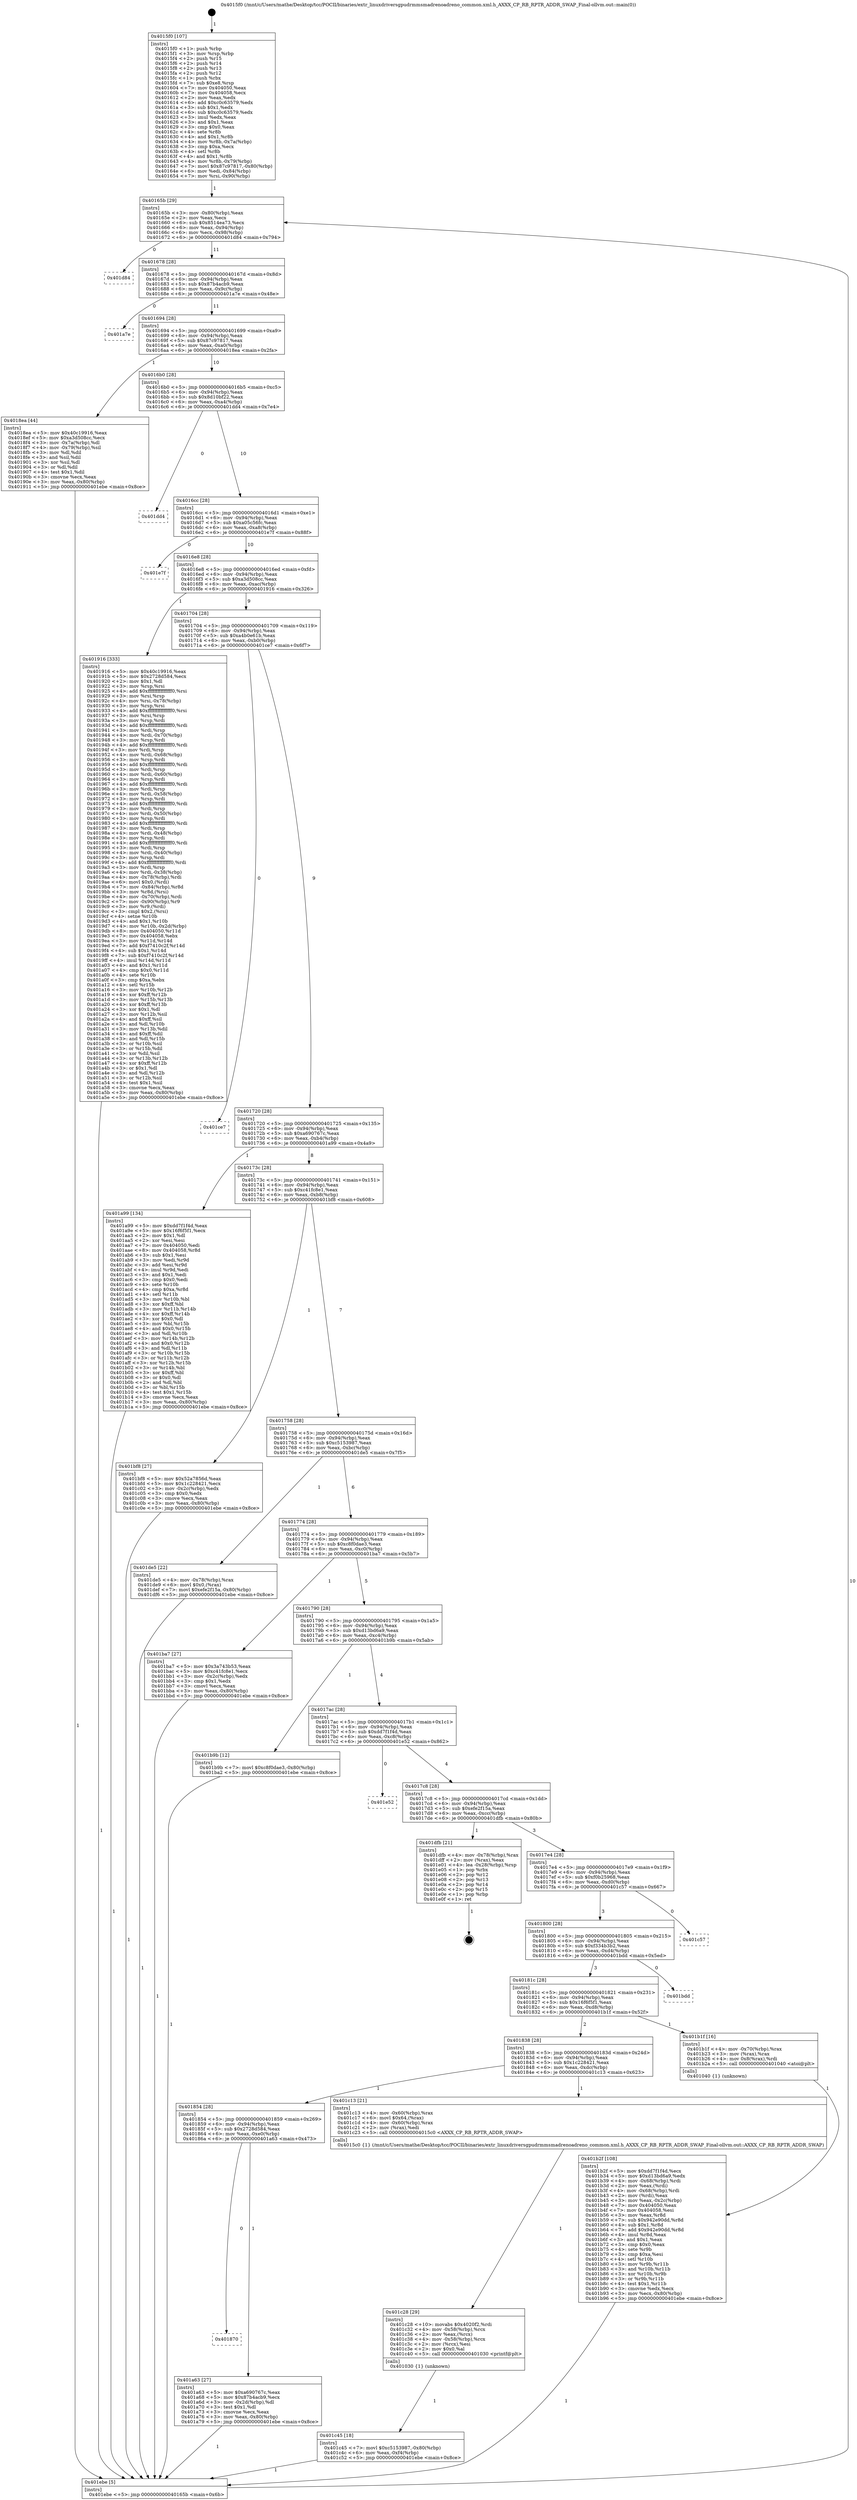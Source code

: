 digraph "0x4015f0" {
  label = "0x4015f0 (/mnt/c/Users/mathe/Desktop/tcc/POCII/binaries/extr_linuxdriversgpudrmmsmadrenoadreno_common.xml.h_AXXX_CP_RB_RPTR_ADDR_SWAP_Final-ollvm.out::main(0))"
  labelloc = "t"
  node[shape=record]

  Entry [label="",width=0.3,height=0.3,shape=circle,fillcolor=black,style=filled]
  "0x40165b" [label="{
     0x40165b [29]\l
     | [instrs]\l
     &nbsp;&nbsp;0x40165b \<+3\>: mov -0x80(%rbp),%eax\l
     &nbsp;&nbsp;0x40165e \<+2\>: mov %eax,%ecx\l
     &nbsp;&nbsp;0x401660 \<+6\>: sub $0x8514ea73,%ecx\l
     &nbsp;&nbsp;0x401666 \<+6\>: mov %eax,-0x94(%rbp)\l
     &nbsp;&nbsp;0x40166c \<+6\>: mov %ecx,-0x98(%rbp)\l
     &nbsp;&nbsp;0x401672 \<+6\>: je 0000000000401d84 \<main+0x794\>\l
  }"]
  "0x401d84" [label="{
     0x401d84\l
  }", style=dashed]
  "0x401678" [label="{
     0x401678 [28]\l
     | [instrs]\l
     &nbsp;&nbsp;0x401678 \<+5\>: jmp 000000000040167d \<main+0x8d\>\l
     &nbsp;&nbsp;0x40167d \<+6\>: mov -0x94(%rbp),%eax\l
     &nbsp;&nbsp;0x401683 \<+5\>: sub $0x87b4acb9,%eax\l
     &nbsp;&nbsp;0x401688 \<+6\>: mov %eax,-0x9c(%rbp)\l
     &nbsp;&nbsp;0x40168e \<+6\>: je 0000000000401a7e \<main+0x48e\>\l
  }"]
  Exit [label="",width=0.3,height=0.3,shape=circle,fillcolor=black,style=filled,peripheries=2]
  "0x401a7e" [label="{
     0x401a7e\l
  }", style=dashed]
  "0x401694" [label="{
     0x401694 [28]\l
     | [instrs]\l
     &nbsp;&nbsp;0x401694 \<+5\>: jmp 0000000000401699 \<main+0xa9\>\l
     &nbsp;&nbsp;0x401699 \<+6\>: mov -0x94(%rbp),%eax\l
     &nbsp;&nbsp;0x40169f \<+5\>: sub $0x87c97817,%eax\l
     &nbsp;&nbsp;0x4016a4 \<+6\>: mov %eax,-0xa0(%rbp)\l
     &nbsp;&nbsp;0x4016aa \<+6\>: je 00000000004018ea \<main+0x2fa\>\l
  }"]
  "0x401c45" [label="{
     0x401c45 [18]\l
     | [instrs]\l
     &nbsp;&nbsp;0x401c45 \<+7\>: movl $0xc5153987,-0x80(%rbp)\l
     &nbsp;&nbsp;0x401c4c \<+6\>: mov %eax,-0xf4(%rbp)\l
     &nbsp;&nbsp;0x401c52 \<+5\>: jmp 0000000000401ebe \<main+0x8ce\>\l
  }"]
  "0x4018ea" [label="{
     0x4018ea [44]\l
     | [instrs]\l
     &nbsp;&nbsp;0x4018ea \<+5\>: mov $0x40c19916,%eax\l
     &nbsp;&nbsp;0x4018ef \<+5\>: mov $0xa3d508cc,%ecx\l
     &nbsp;&nbsp;0x4018f4 \<+3\>: mov -0x7a(%rbp),%dl\l
     &nbsp;&nbsp;0x4018f7 \<+4\>: mov -0x79(%rbp),%sil\l
     &nbsp;&nbsp;0x4018fb \<+3\>: mov %dl,%dil\l
     &nbsp;&nbsp;0x4018fe \<+3\>: and %sil,%dil\l
     &nbsp;&nbsp;0x401901 \<+3\>: xor %sil,%dl\l
     &nbsp;&nbsp;0x401904 \<+3\>: or %dl,%dil\l
     &nbsp;&nbsp;0x401907 \<+4\>: test $0x1,%dil\l
     &nbsp;&nbsp;0x40190b \<+3\>: cmovne %ecx,%eax\l
     &nbsp;&nbsp;0x40190e \<+3\>: mov %eax,-0x80(%rbp)\l
     &nbsp;&nbsp;0x401911 \<+5\>: jmp 0000000000401ebe \<main+0x8ce\>\l
  }"]
  "0x4016b0" [label="{
     0x4016b0 [28]\l
     | [instrs]\l
     &nbsp;&nbsp;0x4016b0 \<+5\>: jmp 00000000004016b5 \<main+0xc5\>\l
     &nbsp;&nbsp;0x4016b5 \<+6\>: mov -0x94(%rbp),%eax\l
     &nbsp;&nbsp;0x4016bb \<+5\>: sub $0x8d10bf22,%eax\l
     &nbsp;&nbsp;0x4016c0 \<+6\>: mov %eax,-0xa4(%rbp)\l
     &nbsp;&nbsp;0x4016c6 \<+6\>: je 0000000000401dd4 \<main+0x7e4\>\l
  }"]
  "0x401ebe" [label="{
     0x401ebe [5]\l
     | [instrs]\l
     &nbsp;&nbsp;0x401ebe \<+5\>: jmp 000000000040165b \<main+0x6b\>\l
  }"]
  "0x4015f0" [label="{
     0x4015f0 [107]\l
     | [instrs]\l
     &nbsp;&nbsp;0x4015f0 \<+1\>: push %rbp\l
     &nbsp;&nbsp;0x4015f1 \<+3\>: mov %rsp,%rbp\l
     &nbsp;&nbsp;0x4015f4 \<+2\>: push %r15\l
     &nbsp;&nbsp;0x4015f6 \<+2\>: push %r14\l
     &nbsp;&nbsp;0x4015f8 \<+2\>: push %r13\l
     &nbsp;&nbsp;0x4015fa \<+2\>: push %r12\l
     &nbsp;&nbsp;0x4015fc \<+1\>: push %rbx\l
     &nbsp;&nbsp;0x4015fd \<+7\>: sub $0xe8,%rsp\l
     &nbsp;&nbsp;0x401604 \<+7\>: mov 0x404050,%eax\l
     &nbsp;&nbsp;0x40160b \<+7\>: mov 0x404058,%ecx\l
     &nbsp;&nbsp;0x401612 \<+2\>: mov %eax,%edx\l
     &nbsp;&nbsp;0x401614 \<+6\>: add $0xc0c63579,%edx\l
     &nbsp;&nbsp;0x40161a \<+3\>: sub $0x1,%edx\l
     &nbsp;&nbsp;0x40161d \<+6\>: sub $0xc0c63579,%edx\l
     &nbsp;&nbsp;0x401623 \<+3\>: imul %edx,%eax\l
     &nbsp;&nbsp;0x401626 \<+3\>: and $0x1,%eax\l
     &nbsp;&nbsp;0x401629 \<+3\>: cmp $0x0,%eax\l
     &nbsp;&nbsp;0x40162c \<+4\>: sete %r8b\l
     &nbsp;&nbsp;0x401630 \<+4\>: and $0x1,%r8b\l
     &nbsp;&nbsp;0x401634 \<+4\>: mov %r8b,-0x7a(%rbp)\l
     &nbsp;&nbsp;0x401638 \<+3\>: cmp $0xa,%ecx\l
     &nbsp;&nbsp;0x40163b \<+4\>: setl %r8b\l
     &nbsp;&nbsp;0x40163f \<+4\>: and $0x1,%r8b\l
     &nbsp;&nbsp;0x401643 \<+4\>: mov %r8b,-0x79(%rbp)\l
     &nbsp;&nbsp;0x401647 \<+7\>: movl $0x87c97817,-0x80(%rbp)\l
     &nbsp;&nbsp;0x40164e \<+6\>: mov %edi,-0x84(%rbp)\l
     &nbsp;&nbsp;0x401654 \<+7\>: mov %rsi,-0x90(%rbp)\l
  }"]
  "0x401c28" [label="{
     0x401c28 [29]\l
     | [instrs]\l
     &nbsp;&nbsp;0x401c28 \<+10\>: movabs $0x4020f2,%rdi\l
     &nbsp;&nbsp;0x401c32 \<+4\>: mov -0x58(%rbp),%rcx\l
     &nbsp;&nbsp;0x401c36 \<+2\>: mov %eax,(%rcx)\l
     &nbsp;&nbsp;0x401c38 \<+4\>: mov -0x58(%rbp),%rcx\l
     &nbsp;&nbsp;0x401c3c \<+2\>: mov (%rcx),%esi\l
     &nbsp;&nbsp;0x401c3e \<+2\>: mov $0x0,%al\l
     &nbsp;&nbsp;0x401c40 \<+5\>: call 0000000000401030 \<printf@plt\>\l
     | [calls]\l
     &nbsp;&nbsp;0x401030 \{1\} (unknown)\l
  }"]
  "0x401dd4" [label="{
     0x401dd4\l
  }", style=dashed]
  "0x4016cc" [label="{
     0x4016cc [28]\l
     | [instrs]\l
     &nbsp;&nbsp;0x4016cc \<+5\>: jmp 00000000004016d1 \<main+0xe1\>\l
     &nbsp;&nbsp;0x4016d1 \<+6\>: mov -0x94(%rbp),%eax\l
     &nbsp;&nbsp;0x4016d7 \<+5\>: sub $0xa05c56fc,%eax\l
     &nbsp;&nbsp;0x4016dc \<+6\>: mov %eax,-0xa8(%rbp)\l
     &nbsp;&nbsp;0x4016e2 \<+6\>: je 0000000000401e7f \<main+0x88f\>\l
  }"]
  "0x401b2f" [label="{
     0x401b2f [108]\l
     | [instrs]\l
     &nbsp;&nbsp;0x401b2f \<+5\>: mov $0xdd7f1f4d,%ecx\l
     &nbsp;&nbsp;0x401b34 \<+5\>: mov $0xd13bd6a9,%edx\l
     &nbsp;&nbsp;0x401b39 \<+4\>: mov -0x68(%rbp),%rdi\l
     &nbsp;&nbsp;0x401b3d \<+2\>: mov %eax,(%rdi)\l
     &nbsp;&nbsp;0x401b3f \<+4\>: mov -0x68(%rbp),%rdi\l
     &nbsp;&nbsp;0x401b43 \<+2\>: mov (%rdi),%eax\l
     &nbsp;&nbsp;0x401b45 \<+3\>: mov %eax,-0x2c(%rbp)\l
     &nbsp;&nbsp;0x401b48 \<+7\>: mov 0x404050,%eax\l
     &nbsp;&nbsp;0x401b4f \<+7\>: mov 0x404058,%esi\l
     &nbsp;&nbsp;0x401b56 \<+3\>: mov %eax,%r8d\l
     &nbsp;&nbsp;0x401b59 \<+7\>: sub $0x942e90dd,%r8d\l
     &nbsp;&nbsp;0x401b60 \<+4\>: sub $0x1,%r8d\l
     &nbsp;&nbsp;0x401b64 \<+7\>: add $0x942e90dd,%r8d\l
     &nbsp;&nbsp;0x401b6b \<+4\>: imul %r8d,%eax\l
     &nbsp;&nbsp;0x401b6f \<+3\>: and $0x1,%eax\l
     &nbsp;&nbsp;0x401b72 \<+3\>: cmp $0x0,%eax\l
     &nbsp;&nbsp;0x401b75 \<+4\>: sete %r9b\l
     &nbsp;&nbsp;0x401b79 \<+3\>: cmp $0xa,%esi\l
     &nbsp;&nbsp;0x401b7c \<+4\>: setl %r10b\l
     &nbsp;&nbsp;0x401b80 \<+3\>: mov %r9b,%r11b\l
     &nbsp;&nbsp;0x401b83 \<+3\>: and %r10b,%r11b\l
     &nbsp;&nbsp;0x401b86 \<+3\>: xor %r10b,%r9b\l
     &nbsp;&nbsp;0x401b89 \<+3\>: or %r9b,%r11b\l
     &nbsp;&nbsp;0x401b8c \<+4\>: test $0x1,%r11b\l
     &nbsp;&nbsp;0x401b90 \<+3\>: cmovne %edx,%ecx\l
     &nbsp;&nbsp;0x401b93 \<+3\>: mov %ecx,-0x80(%rbp)\l
     &nbsp;&nbsp;0x401b96 \<+5\>: jmp 0000000000401ebe \<main+0x8ce\>\l
  }"]
  "0x401e7f" [label="{
     0x401e7f\l
  }", style=dashed]
  "0x4016e8" [label="{
     0x4016e8 [28]\l
     | [instrs]\l
     &nbsp;&nbsp;0x4016e8 \<+5\>: jmp 00000000004016ed \<main+0xfd\>\l
     &nbsp;&nbsp;0x4016ed \<+6\>: mov -0x94(%rbp),%eax\l
     &nbsp;&nbsp;0x4016f3 \<+5\>: sub $0xa3d508cc,%eax\l
     &nbsp;&nbsp;0x4016f8 \<+6\>: mov %eax,-0xac(%rbp)\l
     &nbsp;&nbsp;0x4016fe \<+6\>: je 0000000000401916 \<main+0x326\>\l
  }"]
  "0x401870" [label="{
     0x401870\l
  }", style=dashed]
  "0x401916" [label="{
     0x401916 [333]\l
     | [instrs]\l
     &nbsp;&nbsp;0x401916 \<+5\>: mov $0x40c19916,%eax\l
     &nbsp;&nbsp;0x40191b \<+5\>: mov $0x2728d584,%ecx\l
     &nbsp;&nbsp;0x401920 \<+2\>: mov $0x1,%dl\l
     &nbsp;&nbsp;0x401922 \<+3\>: mov %rsp,%rsi\l
     &nbsp;&nbsp;0x401925 \<+4\>: add $0xfffffffffffffff0,%rsi\l
     &nbsp;&nbsp;0x401929 \<+3\>: mov %rsi,%rsp\l
     &nbsp;&nbsp;0x40192c \<+4\>: mov %rsi,-0x78(%rbp)\l
     &nbsp;&nbsp;0x401930 \<+3\>: mov %rsp,%rsi\l
     &nbsp;&nbsp;0x401933 \<+4\>: add $0xfffffffffffffff0,%rsi\l
     &nbsp;&nbsp;0x401937 \<+3\>: mov %rsi,%rsp\l
     &nbsp;&nbsp;0x40193a \<+3\>: mov %rsp,%rdi\l
     &nbsp;&nbsp;0x40193d \<+4\>: add $0xfffffffffffffff0,%rdi\l
     &nbsp;&nbsp;0x401941 \<+3\>: mov %rdi,%rsp\l
     &nbsp;&nbsp;0x401944 \<+4\>: mov %rdi,-0x70(%rbp)\l
     &nbsp;&nbsp;0x401948 \<+3\>: mov %rsp,%rdi\l
     &nbsp;&nbsp;0x40194b \<+4\>: add $0xfffffffffffffff0,%rdi\l
     &nbsp;&nbsp;0x40194f \<+3\>: mov %rdi,%rsp\l
     &nbsp;&nbsp;0x401952 \<+4\>: mov %rdi,-0x68(%rbp)\l
     &nbsp;&nbsp;0x401956 \<+3\>: mov %rsp,%rdi\l
     &nbsp;&nbsp;0x401959 \<+4\>: add $0xfffffffffffffff0,%rdi\l
     &nbsp;&nbsp;0x40195d \<+3\>: mov %rdi,%rsp\l
     &nbsp;&nbsp;0x401960 \<+4\>: mov %rdi,-0x60(%rbp)\l
     &nbsp;&nbsp;0x401964 \<+3\>: mov %rsp,%rdi\l
     &nbsp;&nbsp;0x401967 \<+4\>: add $0xfffffffffffffff0,%rdi\l
     &nbsp;&nbsp;0x40196b \<+3\>: mov %rdi,%rsp\l
     &nbsp;&nbsp;0x40196e \<+4\>: mov %rdi,-0x58(%rbp)\l
     &nbsp;&nbsp;0x401972 \<+3\>: mov %rsp,%rdi\l
     &nbsp;&nbsp;0x401975 \<+4\>: add $0xfffffffffffffff0,%rdi\l
     &nbsp;&nbsp;0x401979 \<+3\>: mov %rdi,%rsp\l
     &nbsp;&nbsp;0x40197c \<+4\>: mov %rdi,-0x50(%rbp)\l
     &nbsp;&nbsp;0x401980 \<+3\>: mov %rsp,%rdi\l
     &nbsp;&nbsp;0x401983 \<+4\>: add $0xfffffffffffffff0,%rdi\l
     &nbsp;&nbsp;0x401987 \<+3\>: mov %rdi,%rsp\l
     &nbsp;&nbsp;0x40198a \<+4\>: mov %rdi,-0x48(%rbp)\l
     &nbsp;&nbsp;0x40198e \<+3\>: mov %rsp,%rdi\l
     &nbsp;&nbsp;0x401991 \<+4\>: add $0xfffffffffffffff0,%rdi\l
     &nbsp;&nbsp;0x401995 \<+3\>: mov %rdi,%rsp\l
     &nbsp;&nbsp;0x401998 \<+4\>: mov %rdi,-0x40(%rbp)\l
     &nbsp;&nbsp;0x40199c \<+3\>: mov %rsp,%rdi\l
     &nbsp;&nbsp;0x40199f \<+4\>: add $0xfffffffffffffff0,%rdi\l
     &nbsp;&nbsp;0x4019a3 \<+3\>: mov %rdi,%rsp\l
     &nbsp;&nbsp;0x4019a6 \<+4\>: mov %rdi,-0x38(%rbp)\l
     &nbsp;&nbsp;0x4019aa \<+4\>: mov -0x78(%rbp),%rdi\l
     &nbsp;&nbsp;0x4019ae \<+6\>: movl $0x0,(%rdi)\l
     &nbsp;&nbsp;0x4019b4 \<+7\>: mov -0x84(%rbp),%r8d\l
     &nbsp;&nbsp;0x4019bb \<+3\>: mov %r8d,(%rsi)\l
     &nbsp;&nbsp;0x4019be \<+4\>: mov -0x70(%rbp),%rdi\l
     &nbsp;&nbsp;0x4019c2 \<+7\>: mov -0x90(%rbp),%r9\l
     &nbsp;&nbsp;0x4019c9 \<+3\>: mov %r9,(%rdi)\l
     &nbsp;&nbsp;0x4019cc \<+3\>: cmpl $0x2,(%rsi)\l
     &nbsp;&nbsp;0x4019cf \<+4\>: setne %r10b\l
     &nbsp;&nbsp;0x4019d3 \<+4\>: and $0x1,%r10b\l
     &nbsp;&nbsp;0x4019d7 \<+4\>: mov %r10b,-0x2d(%rbp)\l
     &nbsp;&nbsp;0x4019db \<+8\>: mov 0x404050,%r11d\l
     &nbsp;&nbsp;0x4019e3 \<+7\>: mov 0x404058,%ebx\l
     &nbsp;&nbsp;0x4019ea \<+3\>: mov %r11d,%r14d\l
     &nbsp;&nbsp;0x4019ed \<+7\>: add $0xf7410c2f,%r14d\l
     &nbsp;&nbsp;0x4019f4 \<+4\>: sub $0x1,%r14d\l
     &nbsp;&nbsp;0x4019f8 \<+7\>: sub $0xf7410c2f,%r14d\l
     &nbsp;&nbsp;0x4019ff \<+4\>: imul %r14d,%r11d\l
     &nbsp;&nbsp;0x401a03 \<+4\>: and $0x1,%r11d\l
     &nbsp;&nbsp;0x401a07 \<+4\>: cmp $0x0,%r11d\l
     &nbsp;&nbsp;0x401a0b \<+4\>: sete %r10b\l
     &nbsp;&nbsp;0x401a0f \<+3\>: cmp $0xa,%ebx\l
     &nbsp;&nbsp;0x401a12 \<+4\>: setl %r15b\l
     &nbsp;&nbsp;0x401a16 \<+3\>: mov %r10b,%r12b\l
     &nbsp;&nbsp;0x401a19 \<+4\>: xor $0xff,%r12b\l
     &nbsp;&nbsp;0x401a1d \<+3\>: mov %r15b,%r13b\l
     &nbsp;&nbsp;0x401a20 \<+4\>: xor $0xff,%r13b\l
     &nbsp;&nbsp;0x401a24 \<+3\>: xor $0x1,%dl\l
     &nbsp;&nbsp;0x401a27 \<+3\>: mov %r12b,%sil\l
     &nbsp;&nbsp;0x401a2a \<+4\>: and $0xff,%sil\l
     &nbsp;&nbsp;0x401a2e \<+3\>: and %dl,%r10b\l
     &nbsp;&nbsp;0x401a31 \<+3\>: mov %r13b,%dil\l
     &nbsp;&nbsp;0x401a34 \<+4\>: and $0xff,%dil\l
     &nbsp;&nbsp;0x401a38 \<+3\>: and %dl,%r15b\l
     &nbsp;&nbsp;0x401a3b \<+3\>: or %r10b,%sil\l
     &nbsp;&nbsp;0x401a3e \<+3\>: or %r15b,%dil\l
     &nbsp;&nbsp;0x401a41 \<+3\>: xor %dil,%sil\l
     &nbsp;&nbsp;0x401a44 \<+3\>: or %r13b,%r12b\l
     &nbsp;&nbsp;0x401a47 \<+4\>: xor $0xff,%r12b\l
     &nbsp;&nbsp;0x401a4b \<+3\>: or $0x1,%dl\l
     &nbsp;&nbsp;0x401a4e \<+3\>: and %dl,%r12b\l
     &nbsp;&nbsp;0x401a51 \<+3\>: or %r12b,%sil\l
     &nbsp;&nbsp;0x401a54 \<+4\>: test $0x1,%sil\l
     &nbsp;&nbsp;0x401a58 \<+3\>: cmovne %ecx,%eax\l
     &nbsp;&nbsp;0x401a5b \<+3\>: mov %eax,-0x80(%rbp)\l
     &nbsp;&nbsp;0x401a5e \<+5\>: jmp 0000000000401ebe \<main+0x8ce\>\l
  }"]
  "0x401704" [label="{
     0x401704 [28]\l
     | [instrs]\l
     &nbsp;&nbsp;0x401704 \<+5\>: jmp 0000000000401709 \<main+0x119\>\l
     &nbsp;&nbsp;0x401709 \<+6\>: mov -0x94(%rbp),%eax\l
     &nbsp;&nbsp;0x40170f \<+5\>: sub $0xa4b0e61b,%eax\l
     &nbsp;&nbsp;0x401714 \<+6\>: mov %eax,-0xb0(%rbp)\l
     &nbsp;&nbsp;0x40171a \<+6\>: je 0000000000401ce7 \<main+0x6f7\>\l
  }"]
  "0x401a63" [label="{
     0x401a63 [27]\l
     | [instrs]\l
     &nbsp;&nbsp;0x401a63 \<+5\>: mov $0xa690767c,%eax\l
     &nbsp;&nbsp;0x401a68 \<+5\>: mov $0x87b4acb9,%ecx\l
     &nbsp;&nbsp;0x401a6d \<+3\>: mov -0x2d(%rbp),%dl\l
     &nbsp;&nbsp;0x401a70 \<+3\>: test $0x1,%dl\l
     &nbsp;&nbsp;0x401a73 \<+3\>: cmovne %ecx,%eax\l
     &nbsp;&nbsp;0x401a76 \<+3\>: mov %eax,-0x80(%rbp)\l
     &nbsp;&nbsp;0x401a79 \<+5\>: jmp 0000000000401ebe \<main+0x8ce\>\l
  }"]
  "0x401854" [label="{
     0x401854 [28]\l
     | [instrs]\l
     &nbsp;&nbsp;0x401854 \<+5\>: jmp 0000000000401859 \<main+0x269\>\l
     &nbsp;&nbsp;0x401859 \<+6\>: mov -0x94(%rbp),%eax\l
     &nbsp;&nbsp;0x40185f \<+5\>: sub $0x2728d584,%eax\l
     &nbsp;&nbsp;0x401864 \<+6\>: mov %eax,-0xe0(%rbp)\l
     &nbsp;&nbsp;0x40186a \<+6\>: je 0000000000401a63 \<main+0x473\>\l
  }"]
  "0x401ce7" [label="{
     0x401ce7\l
  }", style=dashed]
  "0x401720" [label="{
     0x401720 [28]\l
     | [instrs]\l
     &nbsp;&nbsp;0x401720 \<+5\>: jmp 0000000000401725 \<main+0x135\>\l
     &nbsp;&nbsp;0x401725 \<+6\>: mov -0x94(%rbp),%eax\l
     &nbsp;&nbsp;0x40172b \<+5\>: sub $0xa690767c,%eax\l
     &nbsp;&nbsp;0x401730 \<+6\>: mov %eax,-0xb4(%rbp)\l
     &nbsp;&nbsp;0x401736 \<+6\>: je 0000000000401a99 \<main+0x4a9\>\l
  }"]
  "0x401c13" [label="{
     0x401c13 [21]\l
     | [instrs]\l
     &nbsp;&nbsp;0x401c13 \<+4\>: mov -0x60(%rbp),%rax\l
     &nbsp;&nbsp;0x401c17 \<+6\>: movl $0x64,(%rax)\l
     &nbsp;&nbsp;0x401c1d \<+4\>: mov -0x60(%rbp),%rax\l
     &nbsp;&nbsp;0x401c21 \<+2\>: mov (%rax),%edi\l
     &nbsp;&nbsp;0x401c23 \<+5\>: call 00000000004015c0 \<AXXX_CP_RB_RPTR_ADDR_SWAP\>\l
     | [calls]\l
     &nbsp;&nbsp;0x4015c0 \{1\} (/mnt/c/Users/mathe/Desktop/tcc/POCII/binaries/extr_linuxdriversgpudrmmsmadrenoadreno_common.xml.h_AXXX_CP_RB_RPTR_ADDR_SWAP_Final-ollvm.out::AXXX_CP_RB_RPTR_ADDR_SWAP)\l
  }"]
  "0x401a99" [label="{
     0x401a99 [134]\l
     | [instrs]\l
     &nbsp;&nbsp;0x401a99 \<+5\>: mov $0xdd7f1f4d,%eax\l
     &nbsp;&nbsp;0x401a9e \<+5\>: mov $0x16f6f5f1,%ecx\l
     &nbsp;&nbsp;0x401aa3 \<+2\>: mov $0x1,%dl\l
     &nbsp;&nbsp;0x401aa5 \<+2\>: xor %esi,%esi\l
     &nbsp;&nbsp;0x401aa7 \<+7\>: mov 0x404050,%edi\l
     &nbsp;&nbsp;0x401aae \<+8\>: mov 0x404058,%r8d\l
     &nbsp;&nbsp;0x401ab6 \<+3\>: sub $0x1,%esi\l
     &nbsp;&nbsp;0x401ab9 \<+3\>: mov %edi,%r9d\l
     &nbsp;&nbsp;0x401abc \<+3\>: add %esi,%r9d\l
     &nbsp;&nbsp;0x401abf \<+4\>: imul %r9d,%edi\l
     &nbsp;&nbsp;0x401ac3 \<+3\>: and $0x1,%edi\l
     &nbsp;&nbsp;0x401ac6 \<+3\>: cmp $0x0,%edi\l
     &nbsp;&nbsp;0x401ac9 \<+4\>: sete %r10b\l
     &nbsp;&nbsp;0x401acd \<+4\>: cmp $0xa,%r8d\l
     &nbsp;&nbsp;0x401ad1 \<+4\>: setl %r11b\l
     &nbsp;&nbsp;0x401ad5 \<+3\>: mov %r10b,%bl\l
     &nbsp;&nbsp;0x401ad8 \<+3\>: xor $0xff,%bl\l
     &nbsp;&nbsp;0x401adb \<+3\>: mov %r11b,%r14b\l
     &nbsp;&nbsp;0x401ade \<+4\>: xor $0xff,%r14b\l
     &nbsp;&nbsp;0x401ae2 \<+3\>: xor $0x0,%dl\l
     &nbsp;&nbsp;0x401ae5 \<+3\>: mov %bl,%r15b\l
     &nbsp;&nbsp;0x401ae8 \<+4\>: and $0x0,%r15b\l
     &nbsp;&nbsp;0x401aec \<+3\>: and %dl,%r10b\l
     &nbsp;&nbsp;0x401aef \<+3\>: mov %r14b,%r12b\l
     &nbsp;&nbsp;0x401af2 \<+4\>: and $0x0,%r12b\l
     &nbsp;&nbsp;0x401af6 \<+3\>: and %dl,%r11b\l
     &nbsp;&nbsp;0x401af9 \<+3\>: or %r10b,%r15b\l
     &nbsp;&nbsp;0x401afc \<+3\>: or %r11b,%r12b\l
     &nbsp;&nbsp;0x401aff \<+3\>: xor %r12b,%r15b\l
     &nbsp;&nbsp;0x401b02 \<+3\>: or %r14b,%bl\l
     &nbsp;&nbsp;0x401b05 \<+3\>: xor $0xff,%bl\l
     &nbsp;&nbsp;0x401b08 \<+3\>: or $0x0,%dl\l
     &nbsp;&nbsp;0x401b0b \<+2\>: and %dl,%bl\l
     &nbsp;&nbsp;0x401b0d \<+3\>: or %bl,%r15b\l
     &nbsp;&nbsp;0x401b10 \<+4\>: test $0x1,%r15b\l
     &nbsp;&nbsp;0x401b14 \<+3\>: cmovne %ecx,%eax\l
     &nbsp;&nbsp;0x401b17 \<+3\>: mov %eax,-0x80(%rbp)\l
     &nbsp;&nbsp;0x401b1a \<+5\>: jmp 0000000000401ebe \<main+0x8ce\>\l
  }"]
  "0x40173c" [label="{
     0x40173c [28]\l
     | [instrs]\l
     &nbsp;&nbsp;0x40173c \<+5\>: jmp 0000000000401741 \<main+0x151\>\l
     &nbsp;&nbsp;0x401741 \<+6\>: mov -0x94(%rbp),%eax\l
     &nbsp;&nbsp;0x401747 \<+5\>: sub $0xc41fc8e1,%eax\l
     &nbsp;&nbsp;0x40174c \<+6\>: mov %eax,-0xb8(%rbp)\l
     &nbsp;&nbsp;0x401752 \<+6\>: je 0000000000401bf8 \<main+0x608\>\l
  }"]
  "0x401838" [label="{
     0x401838 [28]\l
     | [instrs]\l
     &nbsp;&nbsp;0x401838 \<+5\>: jmp 000000000040183d \<main+0x24d\>\l
     &nbsp;&nbsp;0x40183d \<+6\>: mov -0x94(%rbp),%eax\l
     &nbsp;&nbsp;0x401843 \<+5\>: sub $0x1c228421,%eax\l
     &nbsp;&nbsp;0x401848 \<+6\>: mov %eax,-0xdc(%rbp)\l
     &nbsp;&nbsp;0x40184e \<+6\>: je 0000000000401c13 \<main+0x623\>\l
  }"]
  "0x401bf8" [label="{
     0x401bf8 [27]\l
     | [instrs]\l
     &nbsp;&nbsp;0x401bf8 \<+5\>: mov $0x52a7856d,%eax\l
     &nbsp;&nbsp;0x401bfd \<+5\>: mov $0x1c228421,%ecx\l
     &nbsp;&nbsp;0x401c02 \<+3\>: mov -0x2c(%rbp),%edx\l
     &nbsp;&nbsp;0x401c05 \<+3\>: cmp $0x0,%edx\l
     &nbsp;&nbsp;0x401c08 \<+3\>: cmove %ecx,%eax\l
     &nbsp;&nbsp;0x401c0b \<+3\>: mov %eax,-0x80(%rbp)\l
     &nbsp;&nbsp;0x401c0e \<+5\>: jmp 0000000000401ebe \<main+0x8ce\>\l
  }"]
  "0x401758" [label="{
     0x401758 [28]\l
     | [instrs]\l
     &nbsp;&nbsp;0x401758 \<+5\>: jmp 000000000040175d \<main+0x16d\>\l
     &nbsp;&nbsp;0x40175d \<+6\>: mov -0x94(%rbp),%eax\l
     &nbsp;&nbsp;0x401763 \<+5\>: sub $0xc5153987,%eax\l
     &nbsp;&nbsp;0x401768 \<+6\>: mov %eax,-0xbc(%rbp)\l
     &nbsp;&nbsp;0x40176e \<+6\>: je 0000000000401de5 \<main+0x7f5\>\l
  }"]
  "0x401b1f" [label="{
     0x401b1f [16]\l
     | [instrs]\l
     &nbsp;&nbsp;0x401b1f \<+4\>: mov -0x70(%rbp),%rax\l
     &nbsp;&nbsp;0x401b23 \<+3\>: mov (%rax),%rax\l
     &nbsp;&nbsp;0x401b26 \<+4\>: mov 0x8(%rax),%rdi\l
     &nbsp;&nbsp;0x401b2a \<+5\>: call 0000000000401040 \<atoi@plt\>\l
     | [calls]\l
     &nbsp;&nbsp;0x401040 \{1\} (unknown)\l
  }"]
  "0x401de5" [label="{
     0x401de5 [22]\l
     | [instrs]\l
     &nbsp;&nbsp;0x401de5 \<+4\>: mov -0x78(%rbp),%rax\l
     &nbsp;&nbsp;0x401de9 \<+6\>: movl $0x0,(%rax)\l
     &nbsp;&nbsp;0x401def \<+7\>: movl $0xefe2f15a,-0x80(%rbp)\l
     &nbsp;&nbsp;0x401df6 \<+5\>: jmp 0000000000401ebe \<main+0x8ce\>\l
  }"]
  "0x401774" [label="{
     0x401774 [28]\l
     | [instrs]\l
     &nbsp;&nbsp;0x401774 \<+5\>: jmp 0000000000401779 \<main+0x189\>\l
     &nbsp;&nbsp;0x401779 \<+6\>: mov -0x94(%rbp),%eax\l
     &nbsp;&nbsp;0x40177f \<+5\>: sub $0xc8f0dae3,%eax\l
     &nbsp;&nbsp;0x401784 \<+6\>: mov %eax,-0xc0(%rbp)\l
     &nbsp;&nbsp;0x40178a \<+6\>: je 0000000000401ba7 \<main+0x5b7\>\l
  }"]
  "0x40181c" [label="{
     0x40181c [28]\l
     | [instrs]\l
     &nbsp;&nbsp;0x40181c \<+5\>: jmp 0000000000401821 \<main+0x231\>\l
     &nbsp;&nbsp;0x401821 \<+6\>: mov -0x94(%rbp),%eax\l
     &nbsp;&nbsp;0x401827 \<+5\>: sub $0x16f6f5f1,%eax\l
     &nbsp;&nbsp;0x40182c \<+6\>: mov %eax,-0xd8(%rbp)\l
     &nbsp;&nbsp;0x401832 \<+6\>: je 0000000000401b1f \<main+0x52f\>\l
  }"]
  "0x401ba7" [label="{
     0x401ba7 [27]\l
     | [instrs]\l
     &nbsp;&nbsp;0x401ba7 \<+5\>: mov $0x3a743b53,%eax\l
     &nbsp;&nbsp;0x401bac \<+5\>: mov $0xc41fc8e1,%ecx\l
     &nbsp;&nbsp;0x401bb1 \<+3\>: mov -0x2c(%rbp),%edx\l
     &nbsp;&nbsp;0x401bb4 \<+3\>: cmp $0x1,%edx\l
     &nbsp;&nbsp;0x401bb7 \<+3\>: cmovl %ecx,%eax\l
     &nbsp;&nbsp;0x401bba \<+3\>: mov %eax,-0x80(%rbp)\l
     &nbsp;&nbsp;0x401bbd \<+5\>: jmp 0000000000401ebe \<main+0x8ce\>\l
  }"]
  "0x401790" [label="{
     0x401790 [28]\l
     | [instrs]\l
     &nbsp;&nbsp;0x401790 \<+5\>: jmp 0000000000401795 \<main+0x1a5\>\l
     &nbsp;&nbsp;0x401795 \<+6\>: mov -0x94(%rbp),%eax\l
     &nbsp;&nbsp;0x40179b \<+5\>: sub $0xd13bd6a9,%eax\l
     &nbsp;&nbsp;0x4017a0 \<+6\>: mov %eax,-0xc4(%rbp)\l
     &nbsp;&nbsp;0x4017a6 \<+6\>: je 0000000000401b9b \<main+0x5ab\>\l
  }"]
  "0x401bdd" [label="{
     0x401bdd\l
  }", style=dashed]
  "0x401b9b" [label="{
     0x401b9b [12]\l
     | [instrs]\l
     &nbsp;&nbsp;0x401b9b \<+7\>: movl $0xc8f0dae3,-0x80(%rbp)\l
     &nbsp;&nbsp;0x401ba2 \<+5\>: jmp 0000000000401ebe \<main+0x8ce\>\l
  }"]
  "0x4017ac" [label="{
     0x4017ac [28]\l
     | [instrs]\l
     &nbsp;&nbsp;0x4017ac \<+5\>: jmp 00000000004017b1 \<main+0x1c1\>\l
     &nbsp;&nbsp;0x4017b1 \<+6\>: mov -0x94(%rbp),%eax\l
     &nbsp;&nbsp;0x4017b7 \<+5\>: sub $0xdd7f1f4d,%eax\l
     &nbsp;&nbsp;0x4017bc \<+6\>: mov %eax,-0xc8(%rbp)\l
     &nbsp;&nbsp;0x4017c2 \<+6\>: je 0000000000401e52 \<main+0x862\>\l
  }"]
  "0x401800" [label="{
     0x401800 [28]\l
     | [instrs]\l
     &nbsp;&nbsp;0x401800 \<+5\>: jmp 0000000000401805 \<main+0x215\>\l
     &nbsp;&nbsp;0x401805 \<+6\>: mov -0x94(%rbp),%eax\l
     &nbsp;&nbsp;0x40180b \<+5\>: sub $0xf334b3b2,%eax\l
     &nbsp;&nbsp;0x401810 \<+6\>: mov %eax,-0xd4(%rbp)\l
     &nbsp;&nbsp;0x401816 \<+6\>: je 0000000000401bdd \<main+0x5ed\>\l
  }"]
  "0x401e52" [label="{
     0x401e52\l
  }", style=dashed]
  "0x4017c8" [label="{
     0x4017c8 [28]\l
     | [instrs]\l
     &nbsp;&nbsp;0x4017c8 \<+5\>: jmp 00000000004017cd \<main+0x1dd\>\l
     &nbsp;&nbsp;0x4017cd \<+6\>: mov -0x94(%rbp),%eax\l
     &nbsp;&nbsp;0x4017d3 \<+5\>: sub $0xefe2f15a,%eax\l
     &nbsp;&nbsp;0x4017d8 \<+6\>: mov %eax,-0xcc(%rbp)\l
     &nbsp;&nbsp;0x4017de \<+6\>: je 0000000000401dfb \<main+0x80b\>\l
  }"]
  "0x401c57" [label="{
     0x401c57\l
  }", style=dashed]
  "0x401dfb" [label="{
     0x401dfb [21]\l
     | [instrs]\l
     &nbsp;&nbsp;0x401dfb \<+4\>: mov -0x78(%rbp),%rax\l
     &nbsp;&nbsp;0x401dff \<+2\>: mov (%rax),%eax\l
     &nbsp;&nbsp;0x401e01 \<+4\>: lea -0x28(%rbp),%rsp\l
     &nbsp;&nbsp;0x401e05 \<+1\>: pop %rbx\l
     &nbsp;&nbsp;0x401e06 \<+2\>: pop %r12\l
     &nbsp;&nbsp;0x401e08 \<+2\>: pop %r13\l
     &nbsp;&nbsp;0x401e0a \<+2\>: pop %r14\l
     &nbsp;&nbsp;0x401e0c \<+2\>: pop %r15\l
     &nbsp;&nbsp;0x401e0e \<+1\>: pop %rbp\l
     &nbsp;&nbsp;0x401e0f \<+1\>: ret\l
  }"]
  "0x4017e4" [label="{
     0x4017e4 [28]\l
     | [instrs]\l
     &nbsp;&nbsp;0x4017e4 \<+5\>: jmp 00000000004017e9 \<main+0x1f9\>\l
     &nbsp;&nbsp;0x4017e9 \<+6\>: mov -0x94(%rbp),%eax\l
     &nbsp;&nbsp;0x4017ef \<+5\>: sub $0xf0b25968,%eax\l
     &nbsp;&nbsp;0x4017f4 \<+6\>: mov %eax,-0xd0(%rbp)\l
     &nbsp;&nbsp;0x4017fa \<+6\>: je 0000000000401c57 \<main+0x667\>\l
  }"]
  Entry -> "0x4015f0" [label=" 1"]
  "0x40165b" -> "0x401d84" [label=" 0"]
  "0x40165b" -> "0x401678" [label=" 11"]
  "0x401dfb" -> Exit [label=" 1"]
  "0x401678" -> "0x401a7e" [label=" 0"]
  "0x401678" -> "0x401694" [label=" 11"]
  "0x401de5" -> "0x401ebe" [label=" 1"]
  "0x401694" -> "0x4018ea" [label=" 1"]
  "0x401694" -> "0x4016b0" [label=" 10"]
  "0x4018ea" -> "0x401ebe" [label=" 1"]
  "0x4015f0" -> "0x40165b" [label=" 1"]
  "0x401ebe" -> "0x40165b" [label=" 10"]
  "0x401c45" -> "0x401ebe" [label=" 1"]
  "0x4016b0" -> "0x401dd4" [label=" 0"]
  "0x4016b0" -> "0x4016cc" [label=" 10"]
  "0x401c28" -> "0x401c45" [label=" 1"]
  "0x4016cc" -> "0x401e7f" [label=" 0"]
  "0x4016cc" -> "0x4016e8" [label=" 10"]
  "0x401c13" -> "0x401c28" [label=" 1"]
  "0x4016e8" -> "0x401916" [label=" 1"]
  "0x4016e8" -> "0x401704" [label=" 9"]
  "0x401bf8" -> "0x401ebe" [label=" 1"]
  "0x401916" -> "0x401ebe" [label=" 1"]
  "0x401ba7" -> "0x401ebe" [label=" 1"]
  "0x401704" -> "0x401ce7" [label=" 0"]
  "0x401704" -> "0x401720" [label=" 9"]
  "0x401b2f" -> "0x401ebe" [label=" 1"]
  "0x401720" -> "0x401a99" [label=" 1"]
  "0x401720" -> "0x40173c" [label=" 8"]
  "0x401b1f" -> "0x401b2f" [label=" 1"]
  "0x40173c" -> "0x401bf8" [label=" 1"]
  "0x40173c" -> "0x401758" [label=" 7"]
  "0x401a63" -> "0x401ebe" [label=" 1"]
  "0x401758" -> "0x401de5" [label=" 1"]
  "0x401758" -> "0x401774" [label=" 6"]
  "0x401854" -> "0x401870" [label=" 0"]
  "0x401774" -> "0x401ba7" [label=" 1"]
  "0x401774" -> "0x401790" [label=" 5"]
  "0x401b9b" -> "0x401ebe" [label=" 1"]
  "0x401790" -> "0x401b9b" [label=" 1"]
  "0x401790" -> "0x4017ac" [label=" 4"]
  "0x401838" -> "0x401854" [label=" 1"]
  "0x4017ac" -> "0x401e52" [label=" 0"]
  "0x4017ac" -> "0x4017c8" [label=" 4"]
  "0x401a99" -> "0x401ebe" [label=" 1"]
  "0x4017c8" -> "0x401dfb" [label=" 1"]
  "0x4017c8" -> "0x4017e4" [label=" 3"]
  "0x40181c" -> "0x401838" [label=" 2"]
  "0x4017e4" -> "0x401c57" [label=" 0"]
  "0x4017e4" -> "0x401800" [label=" 3"]
  "0x401838" -> "0x401c13" [label=" 1"]
  "0x401800" -> "0x401bdd" [label=" 0"]
  "0x401800" -> "0x40181c" [label=" 3"]
  "0x401854" -> "0x401a63" [label=" 1"]
  "0x40181c" -> "0x401b1f" [label=" 1"]
}
